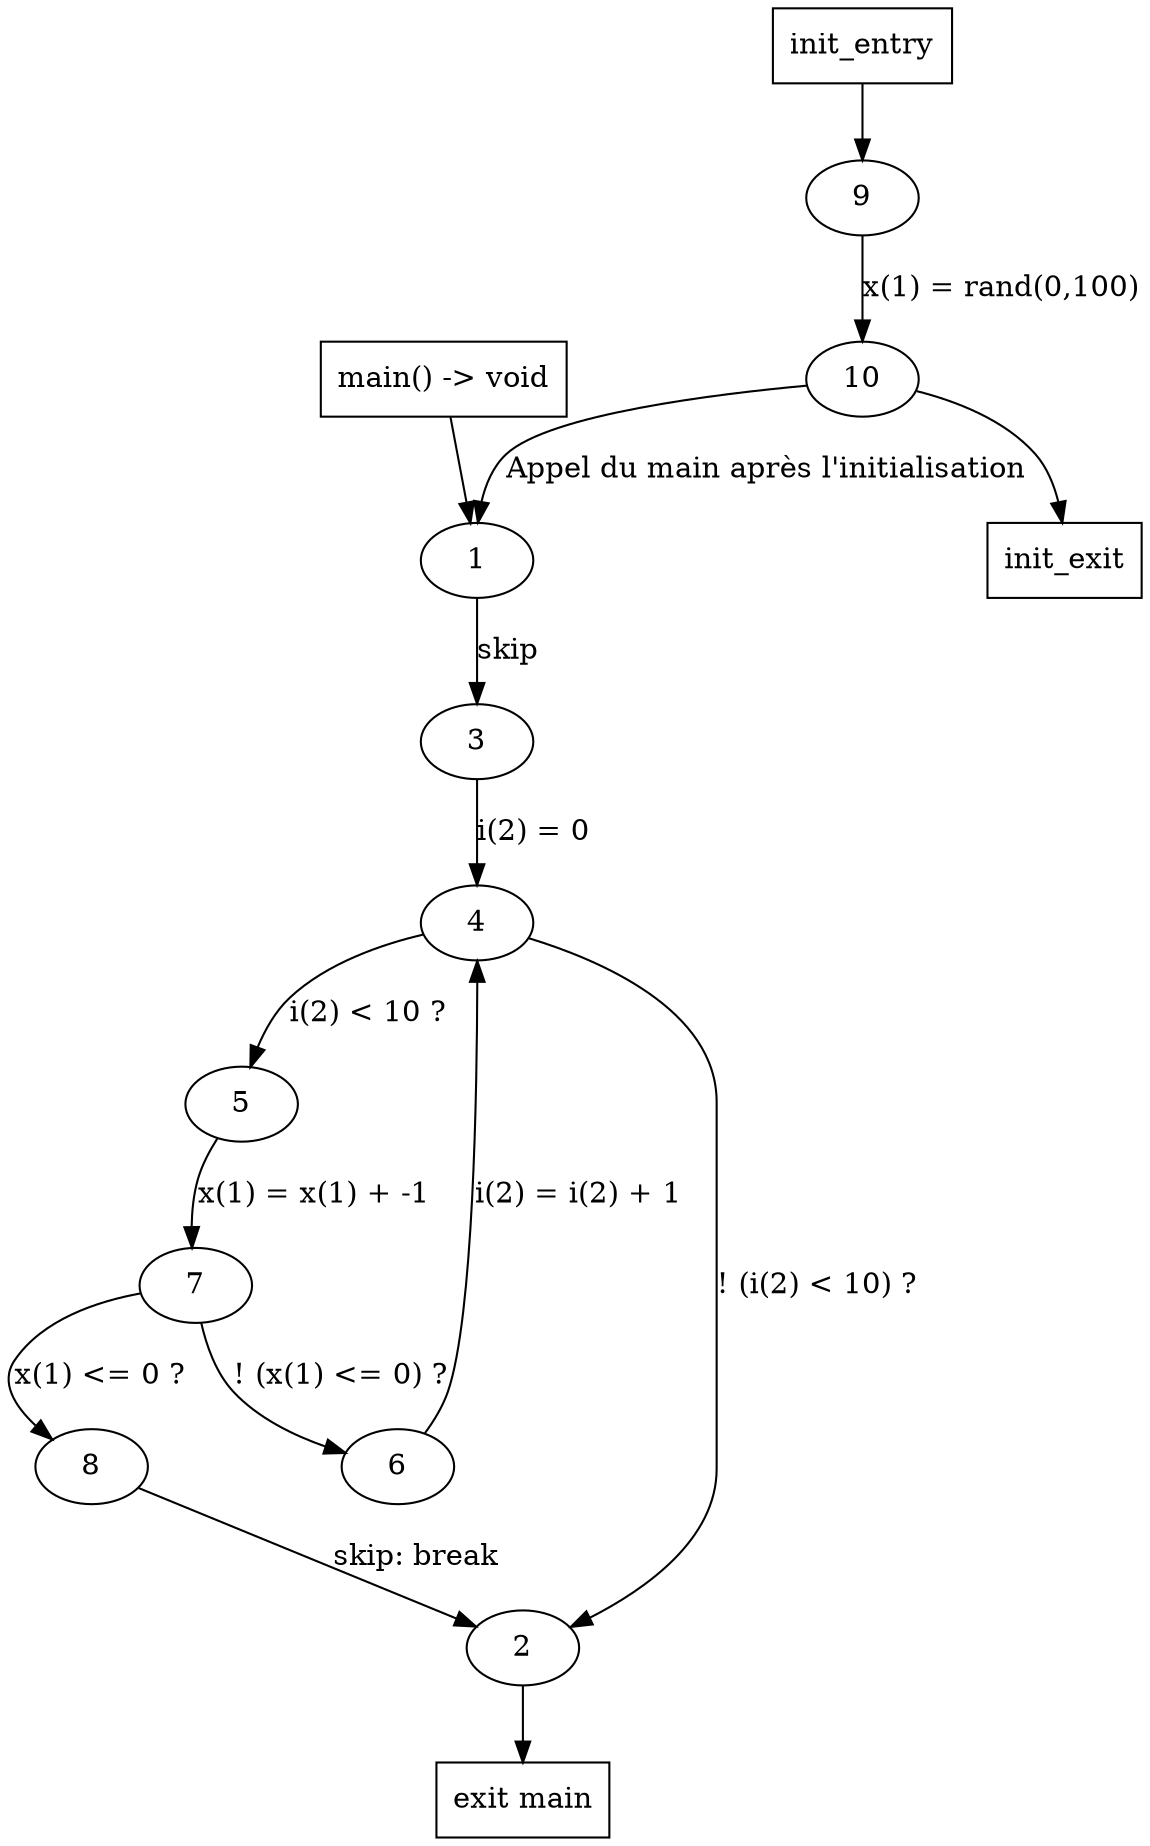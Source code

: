 digraph CFG {
 10 -> 1 [label="Appel du main après l'initialisation"];
 1 -> 3 [label="skip"];
 3 -> 4 [label="i(2) = 0"];
 4 -> 5 [label="i(2) < 10 ?"];
 4 -> 2 [label="! (i(2) < 10) ?"];
 6 -> 4 [label="i(2) = i(2) + 1"];
 5 -> 7 [label="x(1) = x(1) + -1"];
 7 -> 8 [label="x(1) <= 0 ?"];
 7 -> 6 [label="! (x(1) <= 0) ?"];
 8 -> 2 [label="skip: break"];
 9 -> 10 [label="x(1) = rand(0,100)"];
  entry_main [shape=box,label="main() -> void"];
  exit_main [shape=box,label="exit main"];
  entry_main -> 1;
  2 -> exit_main;
  init_entry [shape=box];
  init_exit [shape=box];
  init_entry -> 9;
  10 -> init_exit;
}
